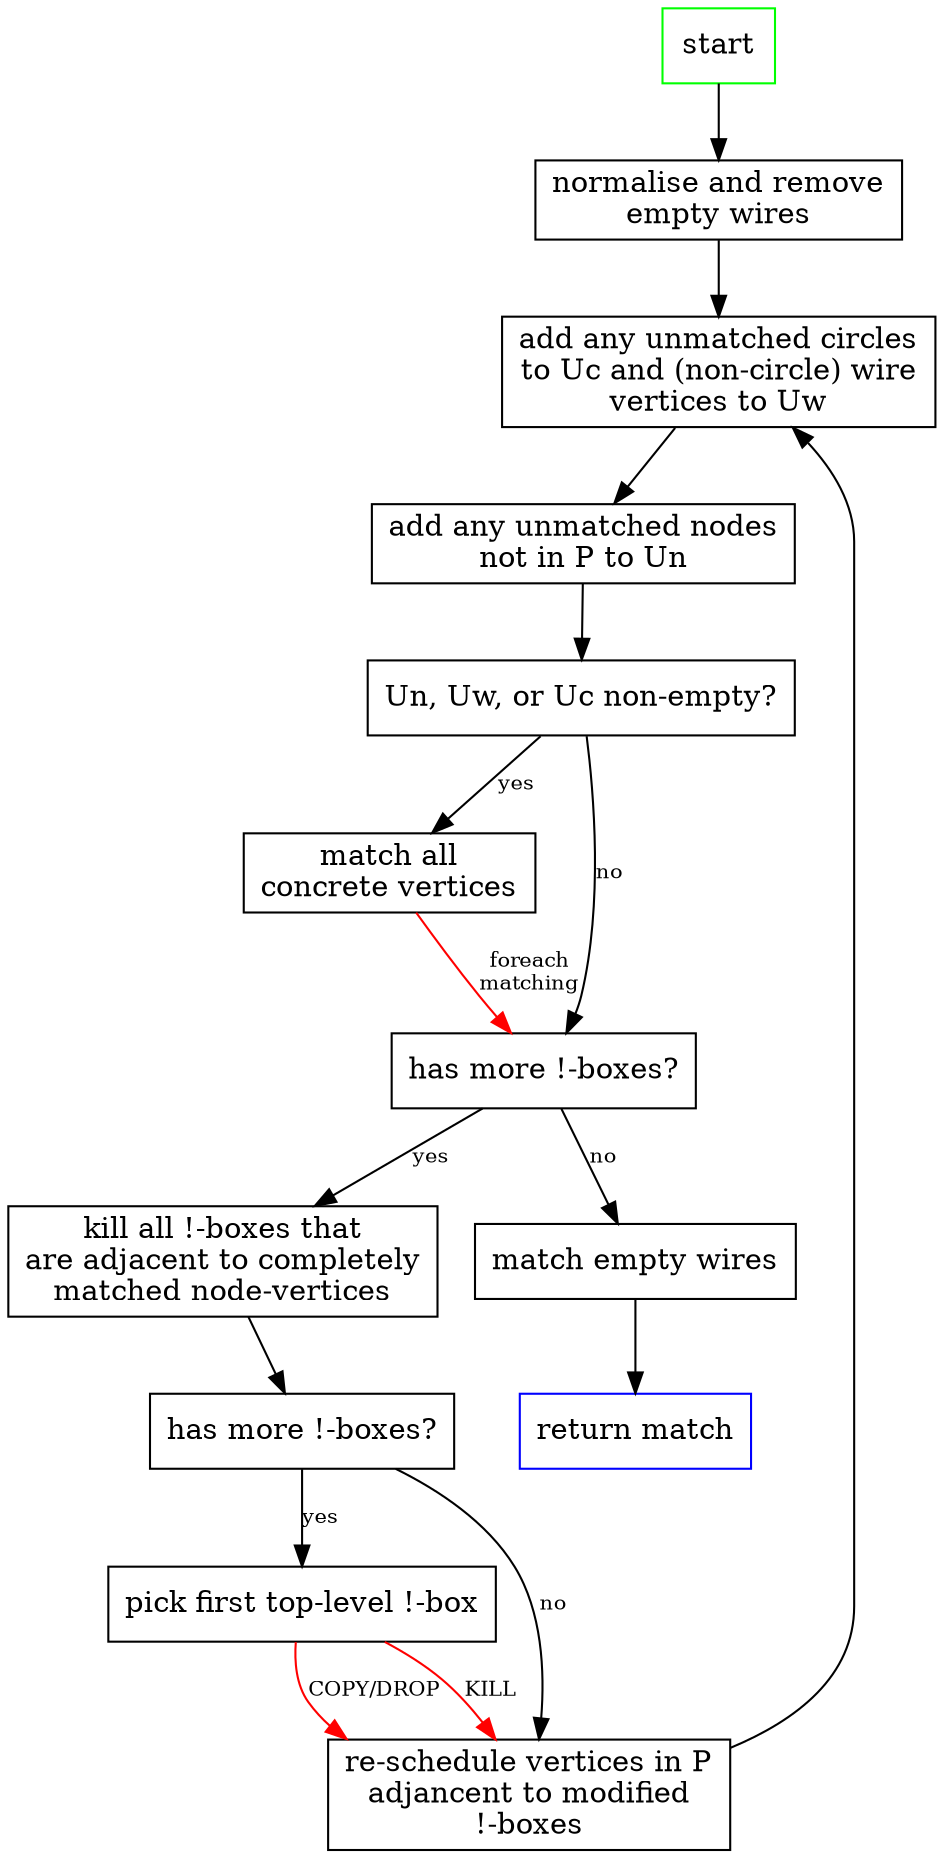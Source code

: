 digraph {
    node [shape=box]
    edge [fontsize=10]
    
    start [color=green]
    normalise [label="normalise and remove\nempty wires"]
    addwires [label="add any unmatched circles\nto Uc and (non-circle) wire\nvertices to Uw"]
    addnodes [label="add any unmatched nodes\nnot in P to Un"]
    unmatched [label="Un, Uw, or Uc non-empty?"]
    match [label="match all\nconcrete vertices"]
    morebang [label="has more !-boxes?"]
    morebang1 [label="has more !-boxes?"]
    pickbang [label="pick first top-level !-box"]
    schedule [label="re-schedule vertices in P\nadjancent to modified\n!-boxes"]
    killcomplete [label="kill all !-boxes that\nare adjacent to completely\nmatched node-vertices"]
    emptywires [label="match empty wires"]
    done [label="return match",color=blue]
    
    start -> normalise -> addwires -> addnodes -> unmatched
    unmatched -> match [label=yes]
    unmatched -> morebang [label=no]
    match -> morebang [label="foreach\nmatching",color=red]
    morebang -> killcomplete [label=yes]
    killcomplete -> morebang1
    morebang1 -> pickbang [label=yes]
    morebang1 -> schedule [label=no]
    pickbang -> schedule [label="COPY/DROP",color=red]
    pickbang -> schedule [label="KILL",color=red]
    schedule -> addwires
    morebang -> emptywires [label=no]
    emptywires -> done
}